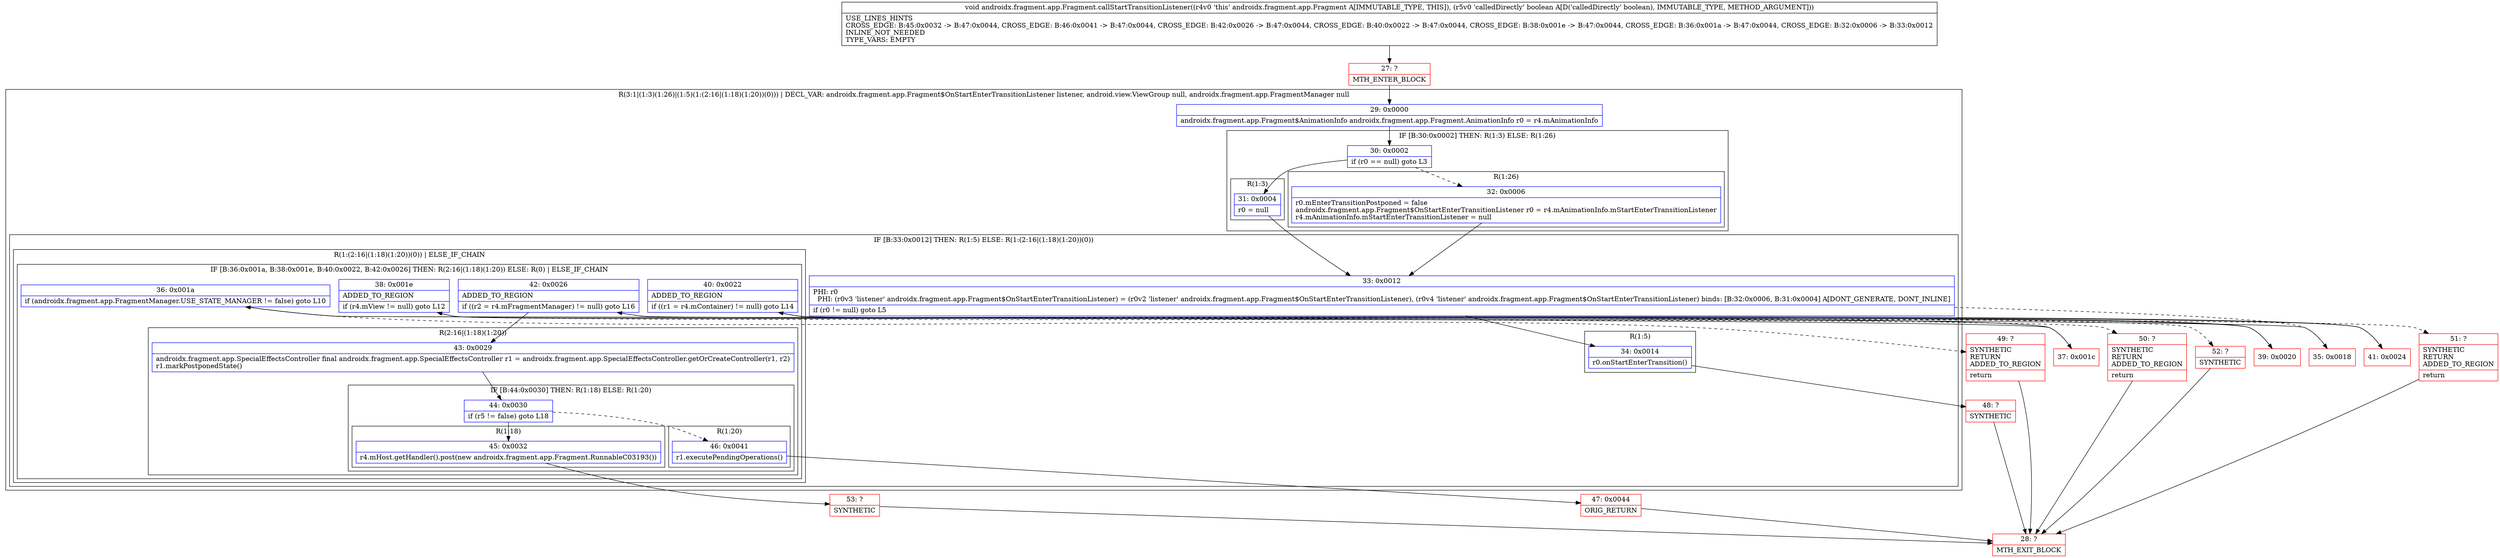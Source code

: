 digraph "CFG forandroidx.fragment.app.Fragment.callStartTransitionListener(Z)V" {
subgraph cluster_Region_312342249 {
label = "R(3:1|(1:3)(1:26)|(1:5)(1:(2:16|(1:18)(1:20))(0))) | DECL_VAR: androidx.fragment.app.Fragment$OnStartEnterTransitionListener listener, android.view.ViewGroup null, androidx.fragment.app.FragmentManager null\l";
node [shape=record,color=blue];
Node_29 [shape=record,label="{29\:\ 0x0000|androidx.fragment.app.Fragment$AnimationInfo androidx.fragment.app.Fragment.AnimationInfo r0 = r4.mAnimationInfo\l}"];
subgraph cluster_IfRegion_2061415548 {
label = "IF [B:30:0x0002] THEN: R(1:3) ELSE: R(1:26)";
node [shape=record,color=blue];
Node_30 [shape=record,label="{30\:\ 0x0002|if (r0 == null) goto L3\l}"];
subgraph cluster_Region_487697858 {
label = "R(1:3)";
node [shape=record,color=blue];
Node_31 [shape=record,label="{31\:\ 0x0004|r0 = null\l}"];
}
subgraph cluster_Region_584261412 {
label = "R(1:26)";
node [shape=record,color=blue];
Node_32 [shape=record,label="{32\:\ 0x0006|r0.mEnterTransitionPostponed = false\landroidx.fragment.app.Fragment$OnStartEnterTransitionListener r0 = r4.mAnimationInfo.mStartEnterTransitionListener\lr4.mAnimationInfo.mStartEnterTransitionListener = null\l}"];
}
}
subgraph cluster_IfRegion_1825167228 {
label = "IF [B:33:0x0012] THEN: R(1:5) ELSE: R(1:(2:16|(1:18)(1:20))(0))";
node [shape=record,color=blue];
Node_33 [shape=record,label="{33\:\ 0x0012|PHI: r0 \l  PHI: (r0v3 'listener' androidx.fragment.app.Fragment$OnStartEnterTransitionListener) = (r0v2 'listener' androidx.fragment.app.Fragment$OnStartEnterTransitionListener), (r0v4 'listener' androidx.fragment.app.Fragment$OnStartEnterTransitionListener) binds: [B:32:0x0006, B:31:0x0004] A[DONT_GENERATE, DONT_INLINE]\l|if (r0 != null) goto L5\l}"];
subgraph cluster_Region_2114980736 {
label = "R(1:5)";
node [shape=record,color=blue];
Node_34 [shape=record,label="{34\:\ 0x0014|r0.onStartEnterTransition()\l}"];
}
subgraph cluster_Region_163834264 {
label = "R(1:(2:16|(1:18)(1:20))(0)) | ELSE_IF_CHAIN\l";
node [shape=record,color=blue];
subgraph cluster_IfRegion_2092654448 {
label = "IF [B:36:0x001a, B:38:0x001e, B:40:0x0022, B:42:0x0026] THEN: R(2:16|(1:18)(1:20)) ELSE: R(0) | ELSE_IF_CHAIN\l";
node [shape=record,color=blue];
Node_36 [shape=record,label="{36\:\ 0x001a|if (androidx.fragment.app.FragmentManager.USE_STATE_MANAGER != false) goto L10\l}"];
Node_38 [shape=record,label="{38\:\ 0x001e|ADDED_TO_REGION\l|if (r4.mView != null) goto L12\l}"];
Node_40 [shape=record,label="{40\:\ 0x0022|ADDED_TO_REGION\l|if ((r1 = r4.mContainer) != null) goto L14\l}"];
Node_42 [shape=record,label="{42\:\ 0x0026|ADDED_TO_REGION\l|if ((r2 = r4.mFragmentManager) != null) goto L16\l}"];
subgraph cluster_Region_1623603767 {
label = "R(2:16|(1:18)(1:20))";
node [shape=record,color=blue];
Node_43 [shape=record,label="{43\:\ 0x0029|androidx.fragment.app.SpecialEffectsController final androidx.fragment.app.SpecialEffectsController r1 = androidx.fragment.app.SpecialEffectsController.getOrCreateController(r1, r2)\lr1.markPostponedState()\l}"];
subgraph cluster_IfRegion_1584072108 {
label = "IF [B:44:0x0030] THEN: R(1:18) ELSE: R(1:20)";
node [shape=record,color=blue];
Node_44 [shape=record,label="{44\:\ 0x0030|if (r5 != false) goto L18\l}"];
subgraph cluster_Region_1874071303 {
label = "R(1:18)";
node [shape=record,color=blue];
Node_45 [shape=record,label="{45\:\ 0x0032|r4.mHost.getHandler().post(new androidx.fragment.app.Fragment.RunnableC03193())\l}"];
}
subgraph cluster_Region_1436813290 {
label = "R(1:20)";
node [shape=record,color=blue];
Node_46 [shape=record,label="{46\:\ 0x0041|r1.executePendingOperations()\l}"];
}
}
}
subgraph cluster_Region_542722538 {
label = "R(0)";
node [shape=record,color=blue];
}
}
}
}
}
Node_27 [shape=record,color=red,label="{27\:\ ?|MTH_ENTER_BLOCK\l}"];
Node_48 [shape=record,color=red,label="{48\:\ ?|SYNTHETIC\l}"];
Node_28 [shape=record,color=red,label="{28\:\ ?|MTH_EXIT_BLOCK\l}"];
Node_35 [shape=record,color=red,label="{35\:\ 0x0018}"];
Node_37 [shape=record,color=red,label="{37\:\ 0x001c}"];
Node_39 [shape=record,color=red,label="{39\:\ 0x0020}"];
Node_41 [shape=record,color=red,label="{41\:\ 0x0024}"];
Node_53 [shape=record,color=red,label="{53\:\ ?|SYNTHETIC\l}"];
Node_47 [shape=record,color=red,label="{47\:\ 0x0044|ORIG_RETURN\l}"];
Node_52 [shape=record,color=red,label="{52\:\ ?|SYNTHETIC\l}"];
Node_51 [shape=record,color=red,label="{51\:\ ?|SYNTHETIC\lRETURN\lADDED_TO_REGION\l|return\l}"];
Node_50 [shape=record,color=red,label="{50\:\ ?|SYNTHETIC\lRETURN\lADDED_TO_REGION\l|return\l}"];
Node_49 [shape=record,color=red,label="{49\:\ ?|SYNTHETIC\lRETURN\lADDED_TO_REGION\l|return\l}"];
MethodNode[shape=record,label="{void androidx.fragment.app.Fragment.callStartTransitionListener((r4v0 'this' androidx.fragment.app.Fragment A[IMMUTABLE_TYPE, THIS]), (r5v0 'calledDirectly' boolean A[D('calledDirectly' boolean), IMMUTABLE_TYPE, METHOD_ARGUMENT]))  | USE_LINES_HINTS\lCROSS_EDGE: B:45:0x0032 \-\> B:47:0x0044, CROSS_EDGE: B:46:0x0041 \-\> B:47:0x0044, CROSS_EDGE: B:42:0x0026 \-\> B:47:0x0044, CROSS_EDGE: B:40:0x0022 \-\> B:47:0x0044, CROSS_EDGE: B:38:0x001e \-\> B:47:0x0044, CROSS_EDGE: B:36:0x001a \-\> B:47:0x0044, CROSS_EDGE: B:32:0x0006 \-\> B:33:0x0012\lINLINE_NOT_NEEDED\lTYPE_VARS: EMPTY\l}"];
MethodNode -> Node_27;Node_29 -> Node_30;
Node_30 -> Node_31;
Node_30 -> Node_32[style=dashed];
Node_31 -> Node_33;
Node_32 -> Node_33;
Node_33 -> Node_34;
Node_33 -> Node_35[style=dashed];
Node_34 -> Node_48;
Node_36 -> Node_37;
Node_36 -> Node_49[style=dashed];
Node_38 -> Node_39;
Node_38 -> Node_50[style=dashed];
Node_40 -> Node_41;
Node_40 -> Node_51[style=dashed];
Node_42 -> Node_43;
Node_42 -> Node_52[style=dashed];
Node_43 -> Node_44;
Node_44 -> Node_45;
Node_44 -> Node_46[style=dashed];
Node_45 -> Node_53;
Node_46 -> Node_47;
Node_27 -> Node_29;
Node_48 -> Node_28;
Node_35 -> Node_36;
Node_37 -> Node_38;
Node_39 -> Node_40;
Node_41 -> Node_42;
Node_53 -> Node_28;
Node_47 -> Node_28;
Node_52 -> Node_28;
Node_51 -> Node_28;
Node_50 -> Node_28;
Node_49 -> Node_28;
}

